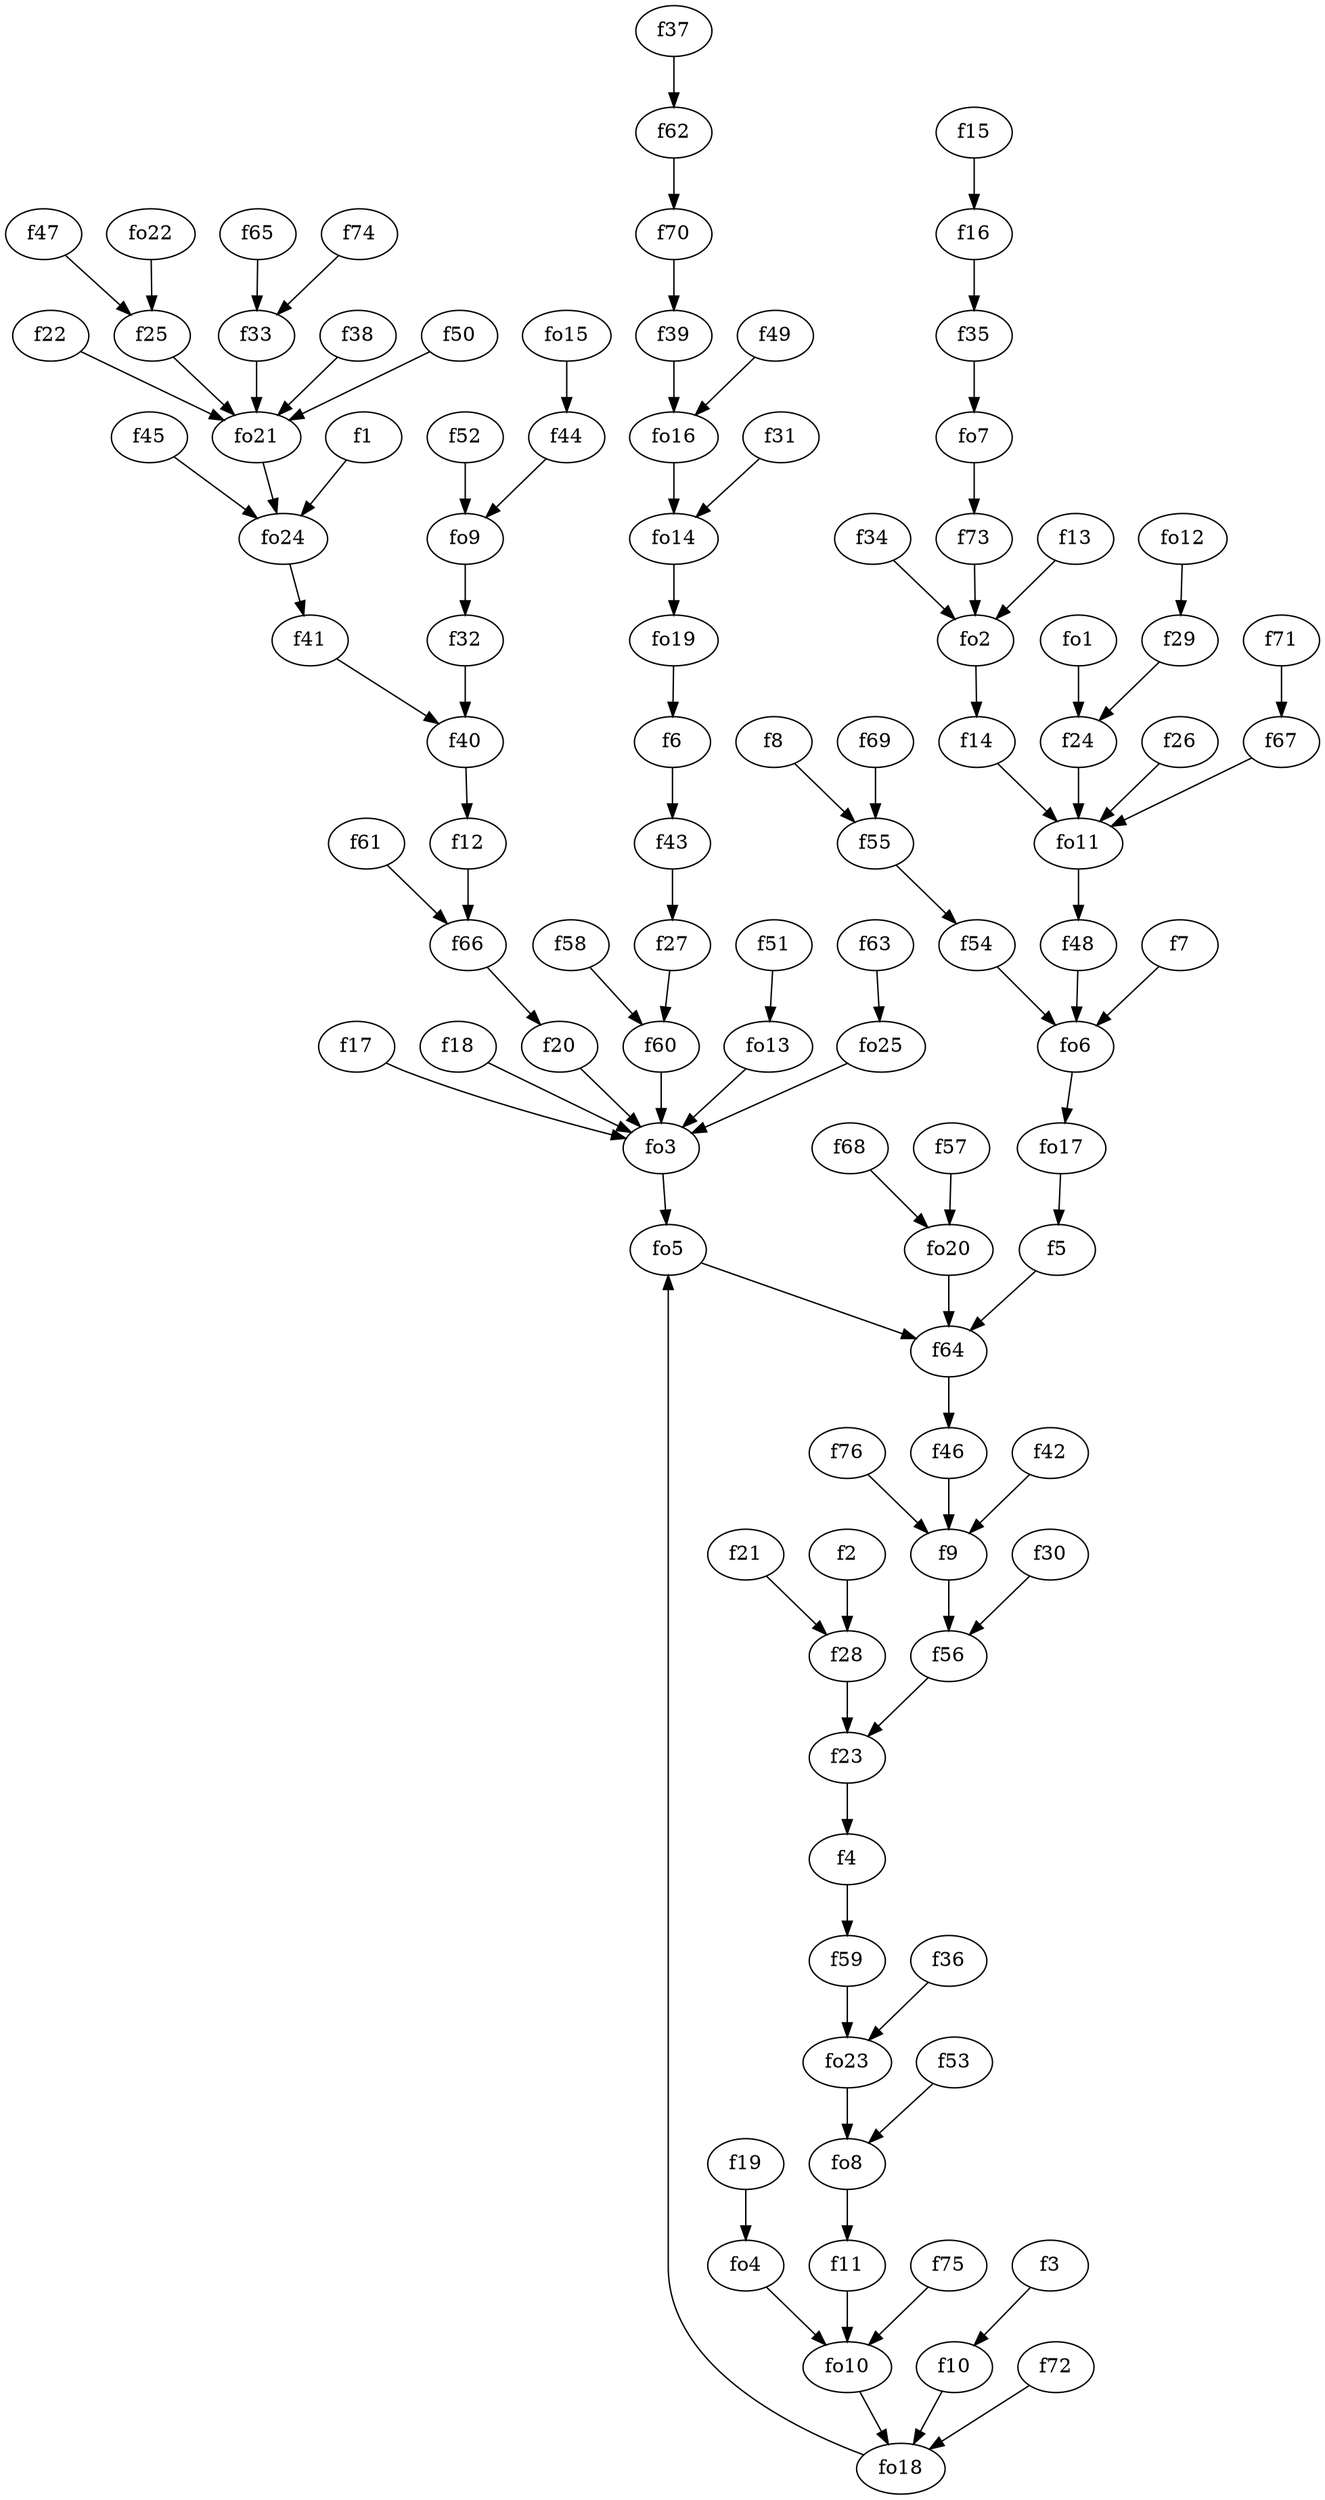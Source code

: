 strict digraph  {
f1;
f2;
f3;
f4;
f5;
f6;
f7;
f8;
f9;
f10;
f11;
f12;
f13;
f14;
f15;
f16;
f17;
f18;
f19;
f20;
f21;
f22;
f23;
f24;
f25;
f26;
f27;
f28;
f29;
f30;
f31;
f32;
f33;
f34;
f35;
f36;
f37;
f38;
f39;
f40;
f41;
f42;
f43;
f44;
f45;
f46;
f47;
f48;
f49;
f50;
f51;
f52;
f53;
f54;
f55;
f56;
f57;
f58;
f59;
f60;
f61;
f62;
f63;
f64;
f65;
f66;
f67;
f68;
f69;
f70;
f71;
f72;
f73;
f74;
f75;
f76;
fo1;
fo2;
fo3;
fo4;
fo5;
fo6;
fo7;
fo8;
fo9;
fo10;
fo11;
fo12;
fo13;
fo14;
fo15;
fo16;
fo17;
fo18;
fo19;
fo20;
fo21;
fo22;
fo23;
fo24;
fo25;
f1 -> fo24  [weight=2];
f2 -> f28  [weight=2];
f3 -> f10  [weight=2];
f4 -> f59  [weight=2];
f5 -> f64  [weight=2];
f6 -> f43  [weight=2];
f7 -> fo6  [weight=2];
f8 -> f55  [weight=2];
f9 -> f56  [weight=2];
f10 -> fo18  [weight=2];
f11 -> fo10  [weight=2];
f12 -> f66  [weight=2];
f13 -> fo2  [weight=2];
f14 -> fo11  [weight=2];
f15 -> f16  [weight=2];
f16 -> f35  [weight=2];
f17 -> fo3  [weight=2];
f18 -> fo3  [weight=2];
f19 -> fo4  [weight=2];
f20 -> fo3  [weight=2];
f21 -> f28  [weight=2];
f22 -> fo21  [weight=2];
f23 -> f4  [weight=2];
f24 -> fo11  [weight=2];
f25 -> fo21  [weight=2];
f26 -> fo11  [weight=2];
f27 -> f60  [weight=2];
f28 -> f23  [weight=2];
f29 -> f24  [weight=2];
f30 -> f56  [weight=2];
f31 -> fo14  [weight=2];
f32 -> f40  [weight=2];
f33 -> fo21  [weight=2];
f34 -> fo2  [weight=2];
f35 -> fo7  [weight=2];
f36 -> fo23  [weight=2];
f37 -> f62  [weight=2];
f38 -> fo21  [weight=2];
f39 -> fo16  [weight=2];
f40 -> f12  [weight=2];
f41 -> f40  [weight=2];
f42 -> f9  [weight=2];
f43 -> f27  [weight=2];
f44 -> fo9  [weight=2];
f45 -> fo24  [weight=2];
f46 -> f9  [weight=2];
f47 -> f25  [weight=2];
f48 -> fo6  [weight=2];
f49 -> fo16  [weight=2];
f50 -> fo21  [weight=2];
f51 -> fo13  [weight=2];
f52 -> fo9  [weight=2];
f53 -> fo8  [weight=2];
f54 -> fo6  [weight=2];
f55 -> f54  [weight=2];
f56 -> f23  [weight=2];
f57 -> fo20  [weight=2];
f58 -> f60  [weight=2];
f59 -> fo23  [weight=2];
f60 -> fo3  [weight=2];
f61 -> f66  [weight=2];
f62 -> f70  [weight=2];
f63 -> fo25  [weight=2];
f64 -> f46  [weight=2];
f65 -> f33  [weight=2];
f66 -> f20  [weight=2];
f67 -> fo11  [weight=2];
f68 -> fo20  [weight=2];
f69 -> f55  [weight=2];
f70 -> f39  [weight=2];
f71 -> f67  [weight=2];
f72 -> fo18  [weight=2];
f73 -> fo2  [weight=2];
f74 -> f33  [weight=2];
f75 -> fo10  [weight=2];
f76 -> f9  [weight=2];
fo1 -> f24  [weight=2];
fo2 -> f14  [weight=2];
fo3 -> fo5  [weight=2];
fo4 -> fo10  [weight=2];
fo5 -> f64  [weight=2];
fo6 -> fo17  [weight=2];
fo7 -> f73  [weight=2];
fo8 -> f11  [weight=2];
fo9 -> f32  [weight=2];
fo10 -> fo18  [weight=2];
fo11 -> f48  [weight=2];
fo12 -> f29  [weight=2];
fo13 -> fo3  [weight=2];
fo14 -> fo19  [weight=2];
fo15 -> f44  [weight=2];
fo16 -> fo14  [weight=2];
fo17 -> f5  [weight=2];
fo18 -> fo5  [weight=2];
fo19 -> f6  [weight=2];
fo20 -> f64  [weight=2];
fo21 -> fo24  [weight=2];
fo22 -> f25  [weight=2];
fo23 -> fo8  [weight=2];
fo24 -> f41  [weight=2];
fo25 -> fo3  [weight=2];
}
